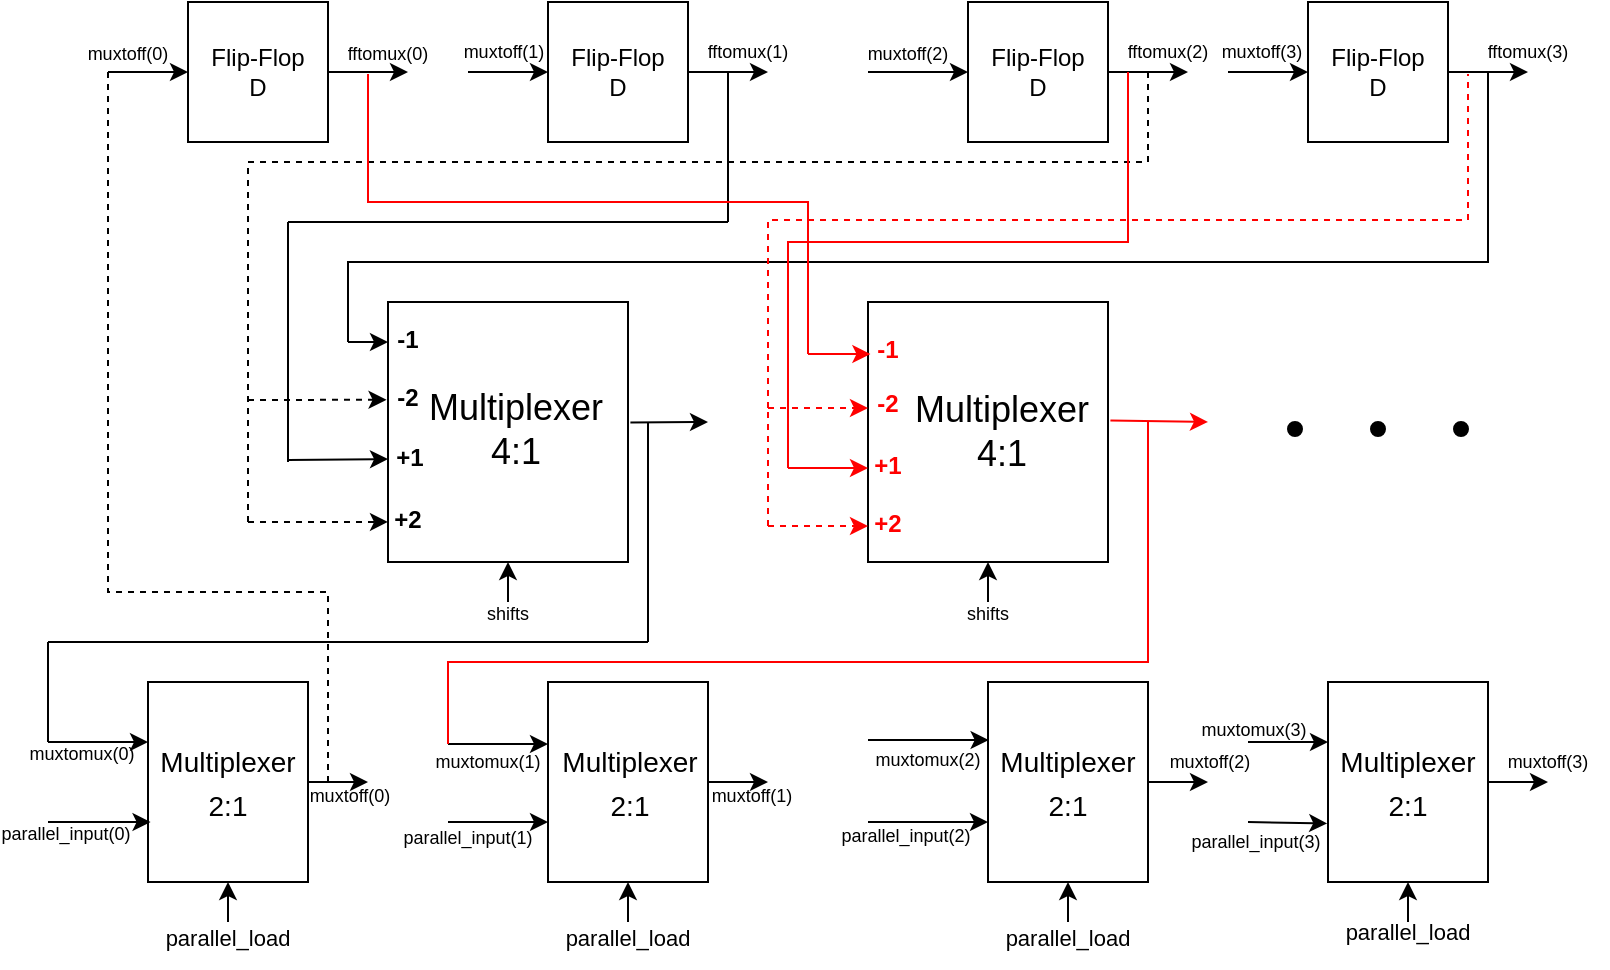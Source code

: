 <mxfile version="15.7.3" type="device"><diagram id="9427B8PAn-BaI-z1yBsn" name="Pagina-1"><mxGraphModel dx="1021" dy="641" grid="1" gridSize="10" guides="1" tooltips="1" connect="1" arrows="1" fold="1" page="1" pageScale="1" pageWidth="827" pageHeight="1169" math="0" shadow="0"><root><mxCell id="0"/><mxCell id="1" parent="0"/><mxCell id="TOeCCWj9-tDuGjct40cK-1" value="" style="whiteSpace=wrap;html=1;aspect=fixed;" vertex="1" parent="1"><mxGeometry x="110" y="70" width="70" height="70" as="geometry"/></mxCell><mxCell id="TOeCCWj9-tDuGjct40cK-2" value="" style="whiteSpace=wrap;html=1;aspect=fixed;" vertex="1" parent="1"><mxGeometry x="290" y="70" width="70" height="70" as="geometry"/></mxCell><mxCell id="TOeCCWj9-tDuGjct40cK-3" value="" style="whiteSpace=wrap;html=1;aspect=fixed;" vertex="1" parent="1"><mxGeometry x="500" y="70" width="70" height="70" as="geometry"/></mxCell><mxCell id="TOeCCWj9-tDuGjct40cK-4" value="" style="whiteSpace=wrap;html=1;aspect=fixed;" vertex="1" parent="1"><mxGeometry x="670" y="70" width="70" height="70" as="geometry"/></mxCell><mxCell id="TOeCCWj9-tDuGjct40cK-5" value="" style="rounded=0;whiteSpace=wrap;html=1;" vertex="1" parent="1"><mxGeometry x="210" y="220" width="120" height="130" as="geometry"/></mxCell><mxCell id="TOeCCWj9-tDuGjct40cK-7" value="" style="rounded=0;whiteSpace=wrap;html=1;" vertex="1" parent="1"><mxGeometry x="450" y="220" width="120" height="130" as="geometry"/></mxCell><mxCell id="TOeCCWj9-tDuGjct40cK-9" value="" style="rounded=0;whiteSpace=wrap;html=1;" vertex="1" parent="1"><mxGeometry x="290" y="410" width="80" height="100" as="geometry"/></mxCell><mxCell id="TOeCCWj9-tDuGjct40cK-11" value="" style="rounded=0;whiteSpace=wrap;html=1;" vertex="1" parent="1"><mxGeometry x="510" y="410" width="80" height="100" as="geometry"/></mxCell><mxCell id="TOeCCWj9-tDuGjct40cK-13" value="" style="rounded=0;whiteSpace=wrap;html=1;" vertex="1" parent="1"><mxGeometry x="90" y="410" width="80" height="100" as="geometry"/></mxCell><mxCell id="TOeCCWj9-tDuGjct40cK-14" value="" style="rounded=0;whiteSpace=wrap;html=1;" vertex="1" parent="1"><mxGeometry x="680" y="410" width="80" height="100" as="geometry"/></mxCell><mxCell id="TOeCCWj9-tDuGjct40cK-15" value="" style="endArrow=classic;html=1;rounded=0;entryX=0;entryY=0.5;entryDx=0;entryDy=0;" edge="1" parent="1" target="TOeCCWj9-tDuGjct40cK-1"><mxGeometry width="50" height="50" relative="1" as="geometry"><mxPoint x="70" y="105" as="sourcePoint"/><mxPoint x="240" y="120" as="targetPoint"/></mxGeometry></mxCell><mxCell id="TOeCCWj9-tDuGjct40cK-16" value="" style="endArrow=classic;html=1;rounded=0;entryX=0;entryY=0.5;entryDx=0;entryDy=0;" edge="1" parent="1" target="TOeCCWj9-tDuGjct40cK-2"><mxGeometry width="50" height="50" relative="1" as="geometry"><mxPoint x="250" y="105" as="sourcePoint"/><mxPoint x="240" y="120" as="targetPoint"/></mxGeometry></mxCell><mxCell id="TOeCCWj9-tDuGjct40cK-17" value="" style="endArrow=classic;html=1;rounded=0;exitX=1;exitY=0.5;exitDx=0;exitDy=0;" edge="1" parent="1" source="TOeCCWj9-tDuGjct40cK-1"><mxGeometry width="50" height="50" relative="1" as="geometry"><mxPoint x="360" y="170" as="sourcePoint"/><mxPoint x="220" y="105" as="targetPoint"/></mxGeometry></mxCell><mxCell id="TOeCCWj9-tDuGjct40cK-18" value="" style="endArrow=classic;html=1;rounded=0;exitX=1;exitY=0.5;exitDx=0;exitDy=0;" edge="1" parent="1" source="TOeCCWj9-tDuGjct40cK-2"><mxGeometry width="50" height="50" relative="1" as="geometry"><mxPoint x="360" y="170" as="sourcePoint"/><mxPoint x="400" y="105" as="targetPoint"/></mxGeometry></mxCell><mxCell id="TOeCCWj9-tDuGjct40cK-19" value="" style="endArrow=classic;html=1;rounded=0;entryX=0;entryY=0.5;entryDx=0;entryDy=0;" edge="1" parent="1" target="TOeCCWj9-tDuGjct40cK-3"><mxGeometry width="50" height="50" relative="1" as="geometry"><mxPoint x="450" y="105" as="sourcePoint"/><mxPoint x="640" y="120" as="targetPoint"/></mxGeometry></mxCell><mxCell id="TOeCCWj9-tDuGjct40cK-20" value="" style="endArrow=classic;html=1;rounded=0;entryX=0;entryY=0.5;entryDx=0;entryDy=0;" edge="1" parent="1" target="TOeCCWj9-tDuGjct40cK-4"><mxGeometry width="50" height="50" relative="1" as="geometry"><mxPoint x="630" y="105" as="sourcePoint"/><mxPoint x="640" y="120" as="targetPoint"/></mxGeometry></mxCell><mxCell id="TOeCCWj9-tDuGjct40cK-21" value="" style="endArrow=classic;html=1;rounded=0;exitX=1;exitY=0.5;exitDx=0;exitDy=0;" edge="1" parent="1" source="TOeCCWj9-tDuGjct40cK-3"><mxGeometry width="50" height="50" relative="1" as="geometry"><mxPoint x="590" y="170" as="sourcePoint"/><mxPoint x="610" y="105" as="targetPoint"/></mxGeometry></mxCell><mxCell id="TOeCCWj9-tDuGjct40cK-22" value="" style="endArrow=classic;html=1;rounded=0;exitX=1;exitY=0.5;exitDx=0;exitDy=0;" edge="1" parent="1" source="TOeCCWj9-tDuGjct40cK-4"><mxGeometry width="50" height="50" relative="1" as="geometry"><mxPoint x="590" y="170" as="sourcePoint"/><mxPoint x="780" y="105" as="targetPoint"/></mxGeometry></mxCell><mxCell id="TOeCCWj9-tDuGjct40cK-23" value="" style="endArrow=classic;html=1;rounded=0;" edge="1" parent="1"><mxGeometry width="50" height="50" relative="1" as="geometry"><mxPoint x="190" y="240" as="sourcePoint"/><mxPoint x="210" y="240" as="targetPoint"/></mxGeometry></mxCell><mxCell id="TOeCCWj9-tDuGjct40cK-24" value="" style="endArrow=classic;html=1;rounded=0;entryX=-0.006;entryY=0.376;entryDx=0;entryDy=0;entryPerimeter=0;strokeWidth=1;dashed=1;" edge="1" parent="1" target="TOeCCWj9-tDuGjct40cK-5"><mxGeometry width="50" height="50" relative="1" as="geometry"><mxPoint x="140" y="269" as="sourcePoint"/><mxPoint x="340" y="180" as="targetPoint"/></mxGeometry></mxCell><mxCell id="TOeCCWj9-tDuGjct40cK-25" value="" style="endArrow=classic;html=1;rounded=0;entryX=0;entryY=0.604;entryDx=0;entryDy=0;entryPerimeter=0;" edge="1" parent="1" target="TOeCCWj9-tDuGjct40cK-5"><mxGeometry width="50" height="50" relative="1" as="geometry"><mxPoint x="160" y="299" as="sourcePoint"/><mxPoint x="340" y="180" as="targetPoint"/></mxGeometry></mxCell><mxCell id="TOeCCWj9-tDuGjct40cK-26" value="" style="endArrow=classic;html=1;rounded=0;entryX=0;entryY=0.846;entryDx=0;entryDy=0;entryPerimeter=0;strokeWidth=1;dashed=1;" edge="1" parent="1" target="TOeCCWj9-tDuGjct40cK-5"><mxGeometry width="50" height="50" relative="1" as="geometry"><mxPoint x="140" y="330" as="sourcePoint"/><mxPoint x="340" y="180" as="targetPoint"/></mxGeometry></mxCell><mxCell id="TOeCCWj9-tDuGjct40cK-27" value="" style="endArrow=none;html=1;rounded=0;" edge="1" parent="1"><mxGeometry width="50" height="50" relative="1" as="geometry"><mxPoint x="190" y="240" as="sourcePoint"/><mxPoint x="760" y="105" as="targetPoint"/><Array as="points"><mxPoint x="190" y="200"/><mxPoint x="760" y="200"/></Array></mxGeometry></mxCell><mxCell id="TOeCCWj9-tDuGjct40cK-28" value="" style="endArrow=none;html=1;rounded=0;dashed=1;" edge="1" parent="1"><mxGeometry width="50" height="50" relative="1" as="geometry"><mxPoint x="140" y="330" as="sourcePoint"/><mxPoint x="140" y="150" as="targetPoint"/></mxGeometry></mxCell><mxCell id="TOeCCWj9-tDuGjct40cK-29" value="" style="endArrow=none;html=1;rounded=0;dashed=1;" edge="1" parent="1"><mxGeometry width="50" height="50" relative="1" as="geometry"><mxPoint x="140" y="150" as="sourcePoint"/><mxPoint x="590" y="150" as="targetPoint"/></mxGeometry></mxCell><mxCell id="TOeCCWj9-tDuGjct40cK-30" value="" style="endArrow=none;html=1;rounded=0;dashed=1;" edge="1" parent="1"><mxGeometry width="50" height="50" relative="1" as="geometry"><mxPoint x="590" y="150" as="sourcePoint"/><mxPoint x="590" y="105" as="targetPoint"/></mxGeometry></mxCell><mxCell id="TOeCCWj9-tDuGjct40cK-31" value="" style="endArrow=none;html=1;rounded=0;" edge="1" parent="1"><mxGeometry width="50" height="50" relative="1" as="geometry"><mxPoint x="160" y="300" as="sourcePoint"/><mxPoint x="160" y="180" as="targetPoint"/></mxGeometry></mxCell><mxCell id="TOeCCWj9-tDuGjct40cK-32" value="" style="endArrow=none;html=1;rounded=0;" edge="1" parent="1"><mxGeometry width="50" height="50" relative="1" as="geometry"><mxPoint x="160" y="180" as="sourcePoint"/><mxPoint x="380" y="180" as="targetPoint"/></mxGeometry></mxCell><mxCell id="TOeCCWj9-tDuGjct40cK-33" value="" style="endArrow=none;html=1;rounded=0;strokeWidth=1;" edge="1" parent="1"><mxGeometry width="50" height="50" relative="1" as="geometry"><mxPoint x="380" y="180" as="sourcePoint"/><mxPoint x="380" y="105" as="targetPoint"/></mxGeometry></mxCell><mxCell id="TOeCCWj9-tDuGjct40cK-34" value="" style="endArrow=classic;html=1;rounded=0;strokeWidth=1;" edge="1" parent="1"><mxGeometry width="50" height="50" relative="1" as="geometry"><mxPoint x="40" y="440" as="sourcePoint"/><mxPoint x="90" y="440" as="targetPoint"/></mxGeometry></mxCell><mxCell id="TOeCCWj9-tDuGjct40cK-35" value="" style="endArrow=classic;html=1;rounded=0;strokeWidth=1;entryX=0.016;entryY=0.7;entryDx=0;entryDy=0;entryPerimeter=0;" edge="1" parent="1" target="TOeCCWj9-tDuGjct40cK-13"><mxGeometry width="50" height="50" relative="1" as="geometry"><mxPoint x="40" y="480" as="sourcePoint"/><mxPoint x="190" y="420" as="targetPoint"/></mxGeometry></mxCell><mxCell id="TOeCCWj9-tDuGjct40cK-36" value="" style="endArrow=classic;html=1;rounded=0;strokeWidth=1;exitX=1.01;exitY=0.463;exitDx=0;exitDy=0;exitPerimeter=0;" edge="1" parent="1" source="TOeCCWj9-tDuGjct40cK-5"><mxGeometry width="50" height="50" relative="1" as="geometry"><mxPoint x="360" y="400" as="sourcePoint"/><mxPoint x="370" y="280" as="targetPoint"/></mxGeometry></mxCell><mxCell id="TOeCCWj9-tDuGjct40cK-37" value="" style="endArrow=classic;html=1;rounded=0;strokeWidth=1;entryX=0.5;entryY=1;entryDx=0;entryDy=0;" edge="1" parent="1" target="TOeCCWj9-tDuGjct40cK-5"><mxGeometry width="50" height="50" relative="1" as="geometry"><mxPoint x="270" y="370" as="sourcePoint"/><mxPoint x="240" y="260" as="targetPoint"/></mxGeometry></mxCell><mxCell id="TOeCCWj9-tDuGjct40cK-38" value="&lt;font style=&quot;font-size: 9px&quot;&gt;shifts&lt;/font&gt;" style="text;html=1;strokeColor=none;fillColor=none;align=center;verticalAlign=middle;whiteSpace=wrap;rounded=0;" vertex="1" parent="1"><mxGeometry x="240" y="360" width="60" height="30" as="geometry"/></mxCell><mxCell id="TOeCCWj9-tDuGjct40cK-40" value="" style="endArrow=classic;html=1;rounded=0;strokeWidth=1;entryX=0.5;entryY=1;entryDx=0;entryDy=0;" edge="1" parent="1" target="TOeCCWj9-tDuGjct40cK-7"><mxGeometry width="50" height="50" relative="1" as="geometry"><mxPoint x="510" y="370" as="sourcePoint"/><mxPoint x="280" y="360" as="targetPoint"/></mxGeometry></mxCell><mxCell id="TOeCCWj9-tDuGjct40cK-41" value="&lt;font style=&quot;font-size: 9px&quot;&gt;shifts&lt;/font&gt;" style="text;html=1;strokeColor=none;fillColor=none;align=center;verticalAlign=middle;whiteSpace=wrap;rounded=0;" vertex="1" parent="1"><mxGeometry x="480" y="360" width="60" height="30" as="geometry"/></mxCell><mxCell id="TOeCCWj9-tDuGjct40cK-42" value="" style="endArrow=none;html=1;rounded=0;fontSize=9;strokeWidth=1;" edge="1" parent="1"><mxGeometry width="50" height="50" relative="1" as="geometry"><mxPoint x="40" y="440" as="sourcePoint"/><mxPoint x="40" y="390" as="targetPoint"/></mxGeometry></mxCell><mxCell id="TOeCCWj9-tDuGjct40cK-43" value="" style="endArrow=none;html=1;rounded=0;fontSize=9;strokeWidth=1;" edge="1" parent="1"><mxGeometry width="50" height="50" relative="1" as="geometry"><mxPoint x="40" y="390" as="sourcePoint"/><mxPoint x="340" y="390" as="targetPoint"/></mxGeometry></mxCell><mxCell id="TOeCCWj9-tDuGjct40cK-44" value="" style="endArrow=none;html=1;rounded=0;fontSize=9;strokeWidth=1;" edge="1" parent="1"><mxGeometry width="50" height="50" relative="1" as="geometry"><mxPoint x="340" y="390" as="sourcePoint"/><mxPoint x="340" y="280" as="targetPoint"/></mxGeometry></mxCell><mxCell id="TOeCCWj9-tDuGjct40cK-45" value="" style="endArrow=classic;html=1;rounded=0;fontSize=9;strokeWidth=1;exitX=1;exitY=0.5;exitDx=0;exitDy=0;" edge="1" parent="1" source="TOeCCWj9-tDuGjct40cK-13"><mxGeometry width="50" height="50" relative="1" as="geometry"><mxPoint x="270" y="310" as="sourcePoint"/><mxPoint x="200" y="460" as="targetPoint"/></mxGeometry></mxCell><mxCell id="TOeCCWj9-tDuGjct40cK-46" value="" style="endArrow=none;dashed=1;html=1;strokeWidth=1;rounded=0;fontSize=9;" edge="1" parent="1"><mxGeometry width="50" height="50" relative="1" as="geometry"><mxPoint x="180" y="460" as="sourcePoint"/><mxPoint x="70" y="105" as="targetPoint"/><Array as="points"><mxPoint x="180" y="365"/><mxPoint x="70" y="365"/></Array></mxGeometry></mxCell><mxCell id="TOeCCWj9-tDuGjct40cK-47" value="" style="endArrow=classic;html=1;rounded=0;fontSize=9;strokeWidth=1;fillColor=#f8cecc;strokeColor=#FF0000;gradientColor=#ea6b66;entryX=0.01;entryY=0.2;entryDx=0;entryDy=0;entryPerimeter=0;" edge="1" parent="1" target="TOeCCWj9-tDuGjct40cK-7"><mxGeometry width="50" height="50" relative="1" as="geometry"><mxPoint x="420" y="246" as="sourcePoint"/><mxPoint x="450" y="238" as="targetPoint"/></mxGeometry></mxCell><mxCell id="TOeCCWj9-tDuGjct40cK-48" value="" style="endArrow=classic;html=1;rounded=0;fontSize=9;strokeWidth=1;strokeColor=#FF0000;dashed=1;" edge="1" parent="1"><mxGeometry width="50" height="50" relative="1" as="geometry"><mxPoint x="400" y="273" as="sourcePoint"/><mxPoint x="450" y="273" as="targetPoint"/></mxGeometry></mxCell><mxCell id="TOeCCWj9-tDuGjct40cK-49" value="" style="endArrow=classic;html=1;rounded=0;fontSize=9;strokeColor=#FF0000;strokeWidth=1;" edge="1" parent="1"><mxGeometry width="50" height="50" relative="1" as="geometry"><mxPoint x="410" y="303" as="sourcePoint"/><mxPoint x="450" y="303" as="targetPoint"/></mxGeometry></mxCell><mxCell id="TOeCCWj9-tDuGjct40cK-51" value="" style="endArrow=classic;html=1;rounded=0;fontSize=9;strokeColor=#FF0000;strokeWidth=1;dashed=1;" edge="1" parent="1"><mxGeometry width="50" height="50" relative="1" as="geometry"><mxPoint x="400" y="332" as="sourcePoint"/><mxPoint x="450" y="332" as="targetPoint"/></mxGeometry></mxCell><mxCell id="TOeCCWj9-tDuGjct40cK-52" value="" style="endArrow=classic;html=1;rounded=0;fontSize=9;strokeColor=#FF0000;strokeWidth=1;exitX=1.01;exitY=0.456;exitDx=0;exitDy=0;exitPerimeter=0;" edge="1" parent="1" source="TOeCCWj9-tDuGjct40cK-7"><mxGeometry width="50" height="50" relative="1" as="geometry"><mxPoint x="340" y="280" as="sourcePoint"/><mxPoint x="620" y="280" as="targetPoint"/></mxGeometry></mxCell><mxCell id="TOeCCWj9-tDuGjct40cK-54" value="" style="endArrow=none;html=1;rounded=0;fontSize=9;strokeColor=#FF0000;strokeWidth=1;" edge="1" parent="1"><mxGeometry width="50" height="50" relative="1" as="geometry"><mxPoint x="420" y="246" as="sourcePoint"/><mxPoint x="200" y="106" as="targetPoint"/><Array as="points"><mxPoint x="420" y="170"/><mxPoint x="200" y="170"/></Array></mxGeometry></mxCell><mxCell id="TOeCCWj9-tDuGjct40cK-56" value="" style="endArrow=none;html=1;rounded=0;fontSize=9;strokeColor=#FF0000;strokeWidth=1;dashed=1;" edge="1" parent="1"><mxGeometry width="50" height="50" relative="1" as="geometry"><mxPoint x="400" y="273" as="sourcePoint"/><mxPoint x="750" y="106" as="targetPoint"/><Array as="points"><mxPoint x="400" y="179"/><mxPoint x="750" y="179"/></Array></mxGeometry></mxCell><mxCell id="TOeCCWj9-tDuGjct40cK-57" value="" style="endArrow=none;html=1;rounded=0;fontSize=9;strokeColor=#FF0000;strokeWidth=1;dashed=1;" edge="1" parent="1"><mxGeometry width="50" height="50" relative="1" as="geometry"><mxPoint x="400" y="332" as="sourcePoint"/><mxPoint x="400" y="272" as="targetPoint"/></mxGeometry></mxCell><mxCell id="TOeCCWj9-tDuGjct40cK-58" value="" style="endArrow=none;html=1;rounded=0;fontSize=9;strokeColor=#FF0000;strokeWidth=1;" edge="1" parent="1"><mxGeometry width="50" height="50" relative="1" as="geometry"><mxPoint x="410" y="303" as="sourcePoint"/><mxPoint x="580" y="105" as="targetPoint"/><Array as="points"><mxPoint x="410" y="190"/><mxPoint x="580" y="190"/></Array></mxGeometry></mxCell><mxCell id="TOeCCWj9-tDuGjct40cK-59" value="" style="endArrow=classic;html=1;rounded=0;fontSize=9;strokeColor=#000000;strokeWidth=1;" edge="1" parent="1"><mxGeometry width="50" height="50" relative="1" as="geometry"><mxPoint x="240" y="441" as="sourcePoint"/><mxPoint x="290" y="441" as="targetPoint"/></mxGeometry></mxCell><mxCell id="TOeCCWj9-tDuGjct40cK-60" value="" style="endArrow=none;html=1;rounded=0;fontSize=9;strokeColor=#FF0000;strokeWidth=1;" edge="1" parent="1"><mxGeometry width="50" height="50" relative="1" as="geometry"><mxPoint x="240" y="441" as="sourcePoint"/><mxPoint x="590" y="280" as="targetPoint"/><Array as="points"><mxPoint x="240" y="400"/><mxPoint x="590" y="400"/></Array></mxGeometry></mxCell><mxCell id="TOeCCWj9-tDuGjct40cK-61" value="" style="endArrow=classic;html=1;rounded=0;fontSize=9;strokeColor=#000000;strokeWidth=1;" edge="1" parent="1"><mxGeometry width="50" height="50" relative="1" as="geometry"><mxPoint x="240" y="480" as="sourcePoint"/><mxPoint x="290" y="480" as="targetPoint"/></mxGeometry></mxCell><mxCell id="TOeCCWj9-tDuGjct40cK-62" value="" style="endArrow=classic;html=1;rounded=0;fontSize=9;strokeColor=#000000;strokeWidth=1;entryX=0.004;entryY=0.29;entryDx=0;entryDy=0;entryPerimeter=0;" edge="1" parent="1" target="TOeCCWj9-tDuGjct40cK-11"><mxGeometry width="50" height="50" relative="1" as="geometry"><mxPoint x="450" y="439" as="sourcePoint"/><mxPoint x="500" y="420" as="targetPoint"/></mxGeometry></mxCell><mxCell id="TOeCCWj9-tDuGjct40cK-63" value="" style="endArrow=classic;html=1;rounded=0;fontSize=9;strokeColor=#000000;strokeWidth=1;entryX=0;entryY=0.7;entryDx=0;entryDy=0;entryPerimeter=0;" edge="1" parent="1" target="TOeCCWj9-tDuGjct40cK-11"><mxGeometry width="50" height="50" relative="1" as="geometry"><mxPoint x="450" y="480" as="sourcePoint"/><mxPoint x="500" y="420" as="targetPoint"/></mxGeometry></mxCell><mxCell id="TOeCCWj9-tDuGjct40cK-64" value="" style="endArrow=classic;html=1;rounded=0;fontSize=9;strokeColor=#000000;strokeWidth=1;exitX=1;exitY=0.5;exitDx=0;exitDy=0;" edge="1" parent="1" source="TOeCCWj9-tDuGjct40cK-9"><mxGeometry width="50" height="50" relative="1" as="geometry"><mxPoint x="370" y="470" as="sourcePoint"/><mxPoint x="400" y="460" as="targetPoint"/></mxGeometry></mxCell><mxCell id="TOeCCWj9-tDuGjct40cK-65" value="" style="endArrow=classic;html=1;rounded=0;fontSize=9;strokeColor=#000000;strokeWidth=1;exitX=1;exitY=0.5;exitDx=0;exitDy=0;" edge="1" parent="1" source="TOeCCWj9-tDuGjct40cK-11"><mxGeometry width="50" height="50" relative="1" as="geometry"><mxPoint x="590" y="470" as="sourcePoint"/><mxPoint x="620" y="460" as="targetPoint"/></mxGeometry></mxCell><mxCell id="TOeCCWj9-tDuGjct40cK-67" value="" style="endArrow=classic;html=1;rounded=0;fontSize=9;strokeColor=#000000;strokeWidth=1;entryX=0;entryY=0.3;entryDx=0;entryDy=0;entryPerimeter=0;" edge="1" parent="1" target="TOeCCWj9-tDuGjct40cK-14"><mxGeometry width="50" height="50" relative="1" as="geometry"><mxPoint x="640" y="440" as="sourcePoint"/><mxPoint x="640" y="420" as="targetPoint"/></mxGeometry></mxCell><mxCell id="TOeCCWj9-tDuGjct40cK-68" value="" style="endArrow=classic;html=1;rounded=0;fontSize=9;strokeColor=#000000;strokeWidth=1;entryX=-0.005;entryY=0.707;entryDx=0;entryDy=0;entryPerimeter=0;" edge="1" parent="1" target="TOeCCWj9-tDuGjct40cK-14"><mxGeometry width="50" height="50" relative="1" as="geometry"><mxPoint x="640" y="480" as="sourcePoint"/><mxPoint x="640" y="420" as="targetPoint"/></mxGeometry></mxCell><mxCell id="TOeCCWj9-tDuGjct40cK-69" value="" style="endArrow=classic;html=1;rounded=0;fontSize=9;strokeColor=#000000;strokeWidth=1;" edge="1" parent="1"><mxGeometry width="50" height="50" relative="1" as="geometry"><mxPoint x="760" y="460" as="sourcePoint"/><mxPoint x="790" y="460" as="targetPoint"/></mxGeometry></mxCell><mxCell id="TOeCCWj9-tDuGjct40cK-70" value="" style="endArrow=classic;html=1;rounded=0;fontSize=9;strokeColor=#000000;strokeWidth=1;entryX=0.5;entryY=1;entryDx=0;entryDy=0;" edge="1" parent="1" target="TOeCCWj9-tDuGjct40cK-13"><mxGeometry width="50" height="50" relative="1" as="geometry"><mxPoint x="130" y="530" as="sourcePoint"/><mxPoint x="280" y="420" as="targetPoint"/></mxGeometry></mxCell><mxCell id="TOeCCWj9-tDuGjct40cK-71" value="" style="endArrow=classic;html=1;rounded=0;fontSize=9;strokeColor=#000000;strokeWidth=1;entryX=0.5;entryY=1;entryDx=0;entryDy=0;" edge="1" parent="1" target="TOeCCWj9-tDuGjct40cK-9"><mxGeometry width="50" height="50" relative="1" as="geometry"><mxPoint x="330" y="530" as="sourcePoint"/><mxPoint x="280" y="420" as="targetPoint"/></mxGeometry></mxCell><mxCell id="TOeCCWj9-tDuGjct40cK-72" value="" style="endArrow=classic;html=1;rounded=0;fontSize=9;strokeColor=#000000;strokeWidth=1;entryX=0.5;entryY=1;entryDx=0;entryDy=0;" edge="1" parent="1" target="TOeCCWj9-tDuGjct40cK-11"><mxGeometry width="50" height="50" relative="1" as="geometry"><mxPoint x="550" y="530" as="sourcePoint"/><mxPoint x="590" y="420" as="targetPoint"/></mxGeometry></mxCell><mxCell id="TOeCCWj9-tDuGjct40cK-73" value="" style="endArrow=classic;html=1;rounded=0;fontSize=9;strokeColor=#000000;strokeWidth=1;" edge="1" parent="1"><mxGeometry width="50" height="50" relative="1" as="geometry"><mxPoint x="720" y="530" as="sourcePoint"/><mxPoint x="720" y="510" as="targetPoint"/></mxGeometry></mxCell><mxCell id="TOeCCWj9-tDuGjct40cK-74" value="&lt;font style=&quot;font-size: 11px;&quot;&gt;parallel_load&lt;/font&gt;" style="text;html=1;strokeColor=none;fillColor=none;align=center;verticalAlign=middle;whiteSpace=wrap;rounded=0;fontSize=11;" vertex="1" parent="1"><mxGeometry x="100" y="523" width="60" height="30" as="geometry"/></mxCell><mxCell id="TOeCCWj9-tDuGjct40cK-75" value="&lt;font style=&quot;font-size: 11px;&quot;&gt;parallel_load&lt;/font&gt;" style="text;html=1;strokeColor=none;fillColor=none;align=center;verticalAlign=middle;whiteSpace=wrap;rounded=0;fontSize=11;" vertex="1" parent="1"><mxGeometry x="300" y="523" width="60" height="30" as="geometry"/></mxCell><mxCell id="TOeCCWj9-tDuGjct40cK-76" value="&lt;font style=&quot;font-size: 11px;&quot;&gt;parallel_load&lt;/font&gt;" style="text;html=1;strokeColor=none;fillColor=none;align=center;verticalAlign=middle;whiteSpace=wrap;rounded=0;fontSize=11;" vertex="1" parent="1"><mxGeometry x="520" y="523" width="60" height="30" as="geometry"/></mxCell><mxCell id="TOeCCWj9-tDuGjct40cK-77" value="&lt;font style=&quot;font-size: 11px;&quot;&gt;parallel_load&lt;/font&gt;" style="text;html=1;strokeColor=none;fillColor=none;align=center;verticalAlign=middle;whiteSpace=wrap;rounded=0;fontSize=11;" vertex="1" parent="1"><mxGeometry x="690" y="520" width="60" height="30" as="geometry"/></mxCell><mxCell id="TOeCCWj9-tDuGjct40cK-78" value="" style="ellipse;whiteSpace=wrap;html=1;aspect=fixed;fontSize=11;fillColor=#000000;" vertex="1" parent="1"><mxGeometry x="660" y="280" width="7" height="7" as="geometry"/></mxCell><mxCell id="TOeCCWj9-tDuGjct40cK-79" value="" style="ellipse;whiteSpace=wrap;html=1;aspect=fixed;fontSize=11;fillColor=#000000;" vertex="1" parent="1"><mxGeometry x="701.5" y="280" width="7" height="7" as="geometry"/></mxCell><mxCell id="TOeCCWj9-tDuGjct40cK-80" value="" style="ellipse;whiteSpace=wrap;html=1;aspect=fixed;fontSize=11;fillColor=#000000;" vertex="1" parent="1"><mxGeometry x="743" y="280" width="7" height="7" as="geometry"/></mxCell><mxCell id="TOeCCWj9-tDuGjct40cK-81" value="&lt;font style=&quot;font-size: 9px&quot;&gt;&lt;font style=&quot;font-size: 9px&quot;&gt;muxtomux&lt;/font&gt;(0)&lt;/font&gt;" style="text;html=1;strokeColor=none;fillColor=none;align=center;verticalAlign=middle;whiteSpace=wrap;rounded=0;fontSize=11;" vertex="1" parent="1"><mxGeometry x="27" y="430" width="60" height="30" as="geometry"/></mxCell><mxCell id="TOeCCWj9-tDuGjct40cK-82" value="&lt;font style=&quot;font-size: 9px&quot;&gt;parallel_input(0)&lt;/font&gt;" style="text;html=1;strokeColor=none;fillColor=none;align=center;verticalAlign=middle;whiteSpace=wrap;rounded=0;fontSize=8;" vertex="1" parent="1"><mxGeometry x="19" y="471" width="60" height="30" as="geometry"/></mxCell><mxCell id="TOeCCWj9-tDuGjct40cK-83" value="&lt;font style=&quot;font-size: 9px&quot;&gt;parallel_input(1)&lt;/font&gt;" style="text;html=1;strokeColor=none;fillColor=none;align=center;verticalAlign=middle;whiteSpace=wrap;rounded=0;fontSize=8;" vertex="1" parent="1"><mxGeometry x="220" y="473" width="60" height="30" as="geometry"/></mxCell><mxCell id="TOeCCWj9-tDuGjct40cK-84" value="&lt;font style=&quot;font-size: 9px&quot;&gt;parallel_input(2)&lt;/font&gt;" style="text;html=1;strokeColor=none;fillColor=none;align=center;verticalAlign=middle;whiteSpace=wrap;rounded=0;fontSize=8;" vertex="1" parent="1"><mxGeometry x="439" y="472" width="60" height="30" as="geometry"/></mxCell><mxCell id="TOeCCWj9-tDuGjct40cK-85" value="&lt;font style=&quot;font-size: 9px&quot;&gt;parallel_input(3)&lt;/font&gt;" style="text;html=1;strokeColor=none;fillColor=none;align=center;verticalAlign=middle;whiteSpace=wrap;rounded=0;fontSize=8;" vertex="1" parent="1"><mxGeometry x="614" y="475" width="60" height="30" as="geometry"/></mxCell><mxCell id="TOeCCWj9-tDuGjct40cK-86" value="&lt;font style=&quot;font-size: 9px&quot;&gt;&lt;font style=&quot;font-size: 9px&quot;&gt;muxtomux&lt;/font&gt;(1)&lt;/font&gt;" style="text;html=1;strokeColor=none;fillColor=none;align=center;verticalAlign=middle;whiteSpace=wrap;rounded=0;fontSize=11;" vertex="1" parent="1"><mxGeometry x="230" y="434" width="60" height="30" as="geometry"/></mxCell><mxCell id="TOeCCWj9-tDuGjct40cK-87" value="&lt;font style=&quot;font-size: 9px&quot;&gt;&lt;font style=&quot;font-size: 9px&quot;&gt;muxtomux&lt;/font&gt;(2)&lt;/font&gt;" style="text;html=1;strokeColor=none;fillColor=none;align=center;verticalAlign=middle;whiteSpace=wrap;rounded=0;fontSize=11;" vertex="1" parent="1"><mxGeometry x="450" y="433" width="60" height="30" as="geometry"/></mxCell><mxCell id="TOeCCWj9-tDuGjct40cK-89" value="&lt;font style=&quot;font-size: 9px&quot;&gt;&lt;font style=&quot;font-size: 9px&quot;&gt;muxtomux&lt;/font&gt;(3)&lt;/font&gt;" style="text;html=1;strokeColor=none;fillColor=none;align=center;verticalAlign=middle;whiteSpace=wrap;rounded=0;fontSize=11;" vertex="1" parent="1"><mxGeometry x="613" y="418" width="60" height="30" as="geometry"/></mxCell><mxCell id="TOeCCWj9-tDuGjct40cK-90" value="&lt;font style=&quot;font-size: 9px&quot;&gt;muxtoff(0)&lt;/font&gt;" style="text;html=1;strokeColor=none;fillColor=none;align=center;verticalAlign=middle;whiteSpace=wrap;rounded=0;fontSize=8;" vertex="1" parent="1"><mxGeometry x="161" y="452" width="60" height="30" as="geometry"/></mxCell><mxCell id="TOeCCWj9-tDuGjct40cK-91" value="&lt;font style=&quot;font-size: 9px&quot;&gt;muxtoff(1)&lt;/font&gt;" style="text;html=1;strokeColor=none;fillColor=none;align=center;verticalAlign=middle;whiteSpace=wrap;rounded=0;fontSize=8;" vertex="1" parent="1"><mxGeometry x="362" y="452" width="60" height="30" as="geometry"/></mxCell><mxCell id="TOeCCWj9-tDuGjct40cK-92" value="&lt;font style=&quot;font-size: 9px&quot;&gt;muxtoff(2)&lt;/font&gt;" style="text;html=1;strokeColor=none;fillColor=none;align=center;verticalAlign=middle;whiteSpace=wrap;rounded=0;fontSize=8;" vertex="1" parent="1"><mxGeometry x="591" y="435" width="60" height="30" as="geometry"/></mxCell><mxCell id="TOeCCWj9-tDuGjct40cK-94" value="&lt;font style=&quot;font-size: 9px&quot;&gt;muxtoff(3)&lt;/font&gt;" style="text;html=1;strokeColor=none;fillColor=none;align=center;verticalAlign=middle;whiteSpace=wrap;rounded=0;fontSize=8;" vertex="1" parent="1"><mxGeometry x="760" y="435" width="60" height="30" as="geometry"/></mxCell><mxCell id="TOeCCWj9-tDuGjct40cK-95" value="&lt;font style=&quot;font-size: 9px&quot;&gt;muxtoff(0)&lt;/font&gt;" style="text;html=1;strokeColor=none;fillColor=none;align=center;verticalAlign=middle;whiteSpace=wrap;rounded=0;fontSize=8;" vertex="1" parent="1"><mxGeometry x="50" y="81" width="60" height="30" as="geometry"/></mxCell><mxCell id="TOeCCWj9-tDuGjct40cK-96" value="&lt;font style=&quot;font-size: 9px&quot;&gt;fftomux(0)&lt;/font&gt;" style="text;html=1;strokeColor=none;fillColor=none;align=center;verticalAlign=middle;whiteSpace=wrap;rounded=0;fontSize=8;" vertex="1" parent="1"><mxGeometry x="180" y="81" width="60" height="30" as="geometry"/></mxCell><mxCell id="TOeCCWj9-tDuGjct40cK-97" value="&lt;font style=&quot;font-size: 9px&quot;&gt;muxtoff(1)&lt;/font&gt;" style="text;html=1;strokeColor=none;fillColor=none;align=center;verticalAlign=middle;whiteSpace=wrap;rounded=0;fontSize=8;" vertex="1" parent="1"><mxGeometry x="238" y="80" width="60" height="30" as="geometry"/></mxCell><mxCell id="TOeCCWj9-tDuGjct40cK-98" value="&lt;font style=&quot;font-size: 9px&quot;&gt;muxtoff(2)&lt;/font&gt;" style="text;html=1;strokeColor=none;fillColor=none;align=center;verticalAlign=middle;whiteSpace=wrap;rounded=0;fontSize=8;" vertex="1" parent="1"><mxGeometry x="440" y="81" width="60" height="30" as="geometry"/></mxCell><mxCell id="TOeCCWj9-tDuGjct40cK-99" value="&lt;font style=&quot;font-size: 9px&quot;&gt;muxtoff(3)&lt;/font&gt;" style="text;html=1;strokeColor=none;fillColor=none;align=center;verticalAlign=middle;whiteSpace=wrap;rounded=0;fontSize=8;" vertex="1" parent="1"><mxGeometry x="617" y="80" width="60" height="30" as="geometry"/></mxCell><mxCell id="TOeCCWj9-tDuGjct40cK-100" value="&lt;font style=&quot;font-size: 9px&quot;&gt;fftomux(1)&lt;/font&gt;" style="text;html=1;strokeColor=none;fillColor=none;align=center;verticalAlign=middle;whiteSpace=wrap;rounded=0;fontSize=8;" vertex="1" parent="1"><mxGeometry x="360" y="80" width="60" height="30" as="geometry"/></mxCell><mxCell id="TOeCCWj9-tDuGjct40cK-101" value="&lt;font style=&quot;font-size: 9px&quot;&gt;fftomux(2)&lt;/font&gt;" style="text;html=1;strokeColor=none;fillColor=none;align=center;verticalAlign=middle;whiteSpace=wrap;rounded=0;fontSize=8;" vertex="1" parent="1"><mxGeometry x="570" y="80" width="60" height="30" as="geometry"/></mxCell><mxCell id="TOeCCWj9-tDuGjct40cK-102" value="&lt;font style=&quot;font-size: 9px&quot;&gt;fftomux(3)&lt;/font&gt;" style="text;html=1;strokeColor=none;fillColor=none;align=center;verticalAlign=middle;whiteSpace=wrap;rounded=0;fontSize=8;" vertex="1" parent="1"><mxGeometry x="750" y="80" width="60" height="30" as="geometry"/></mxCell><mxCell id="TOeCCWj9-tDuGjct40cK-103" value="&lt;b&gt;&lt;font style=&quot;font-size: 12px&quot;&gt;-1&lt;/font&gt;&lt;/b&gt;" style="text;html=1;strokeColor=none;fillColor=none;align=center;verticalAlign=middle;whiteSpace=wrap;rounded=0;fontSize=8;" vertex="1" parent="1"><mxGeometry x="190" y="224" width="60" height="30" as="geometry"/></mxCell><mxCell id="TOeCCWj9-tDuGjct40cK-104" value="&lt;b&gt;&lt;font style=&quot;font-size: 12px&quot;&gt;-2&lt;/font&gt;&lt;/b&gt;" style="text;html=1;strokeColor=none;fillColor=none;align=center;verticalAlign=middle;whiteSpace=wrap;rounded=0;fontSize=8;" vertex="1" parent="1"><mxGeometry x="190" y="253" width="60" height="30" as="geometry"/></mxCell><mxCell id="TOeCCWj9-tDuGjct40cK-107" value="&lt;b&gt;&lt;font style=&quot;font-size: 12px&quot;&gt;+1&lt;/font&gt;&lt;/b&gt;" style="text;html=1;strokeColor=none;fillColor=none;align=center;verticalAlign=middle;whiteSpace=wrap;rounded=0;fontSize=8;" vertex="1" parent="1"><mxGeometry x="191" y="283" width="60" height="30" as="geometry"/></mxCell><mxCell id="TOeCCWj9-tDuGjct40cK-108" value="&lt;b&gt;&lt;font style=&quot;font-size: 12px&quot;&gt;+2&lt;/font&gt;&lt;/b&gt;" style="text;html=1;strokeColor=none;fillColor=none;align=center;verticalAlign=middle;whiteSpace=wrap;rounded=0;fontSize=8;" vertex="1" parent="1"><mxGeometry x="190" y="314" width="60" height="30" as="geometry"/></mxCell><mxCell id="TOeCCWj9-tDuGjct40cK-109" value="&lt;b&gt;&lt;font style=&quot;font-size: 12px&quot; color=&quot;#ff0000&quot;&gt;-1&lt;/font&gt;&lt;/b&gt;" style="text;html=1;strokeColor=none;fillColor=none;align=center;verticalAlign=middle;whiteSpace=wrap;rounded=0;fontSize=8;" vertex="1" parent="1"><mxGeometry x="430" y="229" width="60" height="30" as="geometry"/></mxCell><mxCell id="TOeCCWj9-tDuGjct40cK-110" value="&lt;b&gt;&lt;font style=&quot;font-size: 12px&quot; color=&quot;#ff0000&quot;&gt;-2&lt;/font&gt;&lt;/b&gt;" style="text;html=1;strokeColor=none;fillColor=none;align=center;verticalAlign=middle;whiteSpace=wrap;rounded=0;fontSize=8;" vertex="1" parent="1"><mxGeometry x="430" y="256" width="60" height="30" as="geometry"/></mxCell><mxCell id="TOeCCWj9-tDuGjct40cK-111" value="&lt;b&gt;&lt;font style=&quot;font-size: 12px&quot; color=&quot;#ff0000&quot;&gt;+1&lt;/font&gt;&lt;/b&gt;" style="text;html=1;strokeColor=none;fillColor=none;align=center;verticalAlign=middle;whiteSpace=wrap;rounded=0;fontSize=8;" vertex="1" parent="1"><mxGeometry x="430" y="287" width="60" height="30" as="geometry"/></mxCell><mxCell id="TOeCCWj9-tDuGjct40cK-112" value="&lt;b&gt;&lt;font style=&quot;font-size: 12px&quot; color=&quot;#ff0000&quot;&gt;+2&lt;/font&gt;&lt;/b&gt;" style="text;html=1;strokeColor=none;fillColor=none;align=center;verticalAlign=middle;whiteSpace=wrap;rounded=0;fontSize=8;" vertex="1" parent="1"><mxGeometry x="430" y="316" width="60" height="30" as="geometry"/></mxCell><mxCell id="TOeCCWj9-tDuGjct40cK-113" value="&lt;font color=&quot;#000000&quot;&gt;Flip-Flop D&lt;/font&gt;" style="text;html=1;strokeColor=none;fillColor=none;align=center;verticalAlign=middle;whiteSpace=wrap;rounded=0;fontSize=12;fontColor=#FF0000;" vertex="1" parent="1"><mxGeometry x="115" y="90" width="60" height="30" as="geometry"/></mxCell><mxCell id="TOeCCWj9-tDuGjct40cK-114" value="&lt;font color=&quot;#000000&quot;&gt;Flip-Flop D&lt;/font&gt;" style="text;html=1;strokeColor=none;fillColor=none;align=center;verticalAlign=middle;whiteSpace=wrap;rounded=0;fontSize=12;fontColor=#FF0000;" vertex="1" parent="1"><mxGeometry x="295" y="90" width="60" height="30" as="geometry"/></mxCell><mxCell id="TOeCCWj9-tDuGjct40cK-115" value="&lt;font color=&quot;#000000&quot;&gt;Flip-Flop D&lt;/font&gt;" style="text;html=1;strokeColor=none;fillColor=none;align=center;verticalAlign=middle;whiteSpace=wrap;rounded=0;fontSize=12;fontColor=#FF0000;" vertex="1" parent="1"><mxGeometry x="505" y="90" width="60" height="30" as="geometry"/></mxCell><mxCell id="TOeCCWj9-tDuGjct40cK-116" value="&lt;font color=&quot;#000000&quot;&gt;Flip-Flop D&lt;/font&gt;" style="text;html=1;strokeColor=none;fillColor=none;align=center;verticalAlign=middle;whiteSpace=wrap;rounded=0;fontSize=12;fontColor=#FF0000;" vertex="1" parent="1"><mxGeometry x="675" y="90" width="60" height="30" as="geometry"/></mxCell><mxCell id="TOeCCWj9-tDuGjct40cK-117" value="&lt;font style=&quot;font-size: 18px&quot;&gt;Multiplexer 4:1&lt;/font&gt;" style="text;html=1;strokeColor=none;fillColor=none;align=center;verticalAlign=middle;whiteSpace=wrap;rounded=0;fontSize=12;fontColor=#000000;" vertex="1" parent="1"><mxGeometry x="244" y="268.5" width="60" height="30" as="geometry"/></mxCell><mxCell id="TOeCCWj9-tDuGjct40cK-118" value="&lt;font style=&quot;font-size: 18px&quot;&gt;Multiplexer 4:1&lt;/font&gt;" style="text;html=1;strokeColor=none;fillColor=none;align=center;verticalAlign=middle;whiteSpace=wrap;rounded=0;fontSize=12;fontColor=#000000;" vertex="1" parent="1"><mxGeometry x="487" y="270" width="60" height="30" as="geometry"/></mxCell><mxCell id="TOeCCWj9-tDuGjct40cK-119" value="&lt;font style=&quot;font-size: 14px&quot;&gt;Multiplexer 2:1&lt;/font&gt;" style="text;html=1;strokeColor=none;fillColor=none;align=center;verticalAlign=middle;whiteSpace=wrap;rounded=0;fontSize=18;fontColor=#000000;" vertex="1" parent="1"><mxGeometry x="100" y="445" width="60" height="30" as="geometry"/></mxCell><mxCell id="TOeCCWj9-tDuGjct40cK-120" value="&lt;font style=&quot;font-size: 14px&quot;&gt;Multiplexer 2:1&lt;/font&gt;" style="text;html=1;strokeColor=none;fillColor=none;align=center;verticalAlign=middle;whiteSpace=wrap;rounded=0;fontSize=18;fontColor=#000000;" vertex="1" parent="1"><mxGeometry x="301" y="445" width="60" height="30" as="geometry"/></mxCell><mxCell id="TOeCCWj9-tDuGjct40cK-121" value="&lt;font style=&quot;font-size: 14px&quot;&gt;Multiplexer 2:1&lt;/font&gt;" style="text;html=1;strokeColor=none;fillColor=none;align=center;verticalAlign=middle;whiteSpace=wrap;rounded=0;fontSize=18;fontColor=#000000;" vertex="1" parent="1"><mxGeometry x="520" y="445" width="60" height="30" as="geometry"/></mxCell><mxCell id="TOeCCWj9-tDuGjct40cK-122" value="&lt;font style=&quot;font-size: 14px&quot;&gt;Multiplexer 2:1&lt;/font&gt;" style="text;html=1;strokeColor=none;fillColor=none;align=center;verticalAlign=middle;whiteSpace=wrap;rounded=0;fontSize=18;fontColor=#000000;" vertex="1" parent="1"><mxGeometry x="690" y="445" width="60" height="30" as="geometry"/></mxCell></root></mxGraphModel></diagram></mxfile>